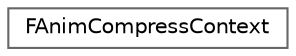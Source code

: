 digraph "Graphical Class Hierarchy"
{
 // INTERACTIVE_SVG=YES
 // LATEX_PDF_SIZE
  bgcolor="transparent";
  edge [fontname=Helvetica,fontsize=10,labelfontname=Helvetica,labelfontsize=10];
  node [fontname=Helvetica,fontsize=10,shape=box,height=0.2,width=0.4];
  rankdir="LR";
  Node0 [id="Node000000",label="FAnimCompressContext",height=0.2,width=0.4,color="grey40", fillcolor="white", style="filled",URL="$d3/dea/structFAnimCompressContext.html",tooltip=" "];
}
